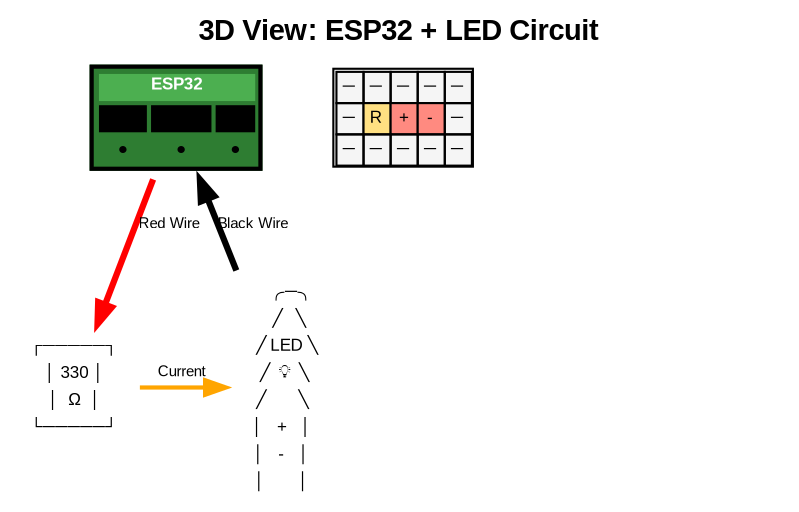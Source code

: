 digraph LED_3D {
    // Graph settings
    bgcolor="white";
    node [fontname="Arial", fontsize=8];
    edge [fontname="Arial", fontsize=7];
    
    // ESP32 Board representation
    esp32 [label=<
        <TABLE BORDER="2" CELLBORDER="0" CELLSPACING="2" BGCOLOR="#2E7D32">
            <TR><TD COLSPAN="3" BGCOLOR="#4CAF50"><FONT COLOR="white"><B>ESP32</B></FONT></TD></TR>
            <TR><TD BGCOLOR="#FFF">GND</TD><TD BGCOLOR="#FFF">GPIO2</TD><TD BGCOLOR="#FFF">3V3</TD></TR>
            <TR><TD>●</TD><TD>●</TD><TD>●</TD></TR>
        </TABLE>
    >, shape=plaintext];
    
    // Breadboard section
    breadboard [label=<
        <TABLE BORDER="1" CELLBORDER="1" CELLSPACING="0" BGCOLOR="#F5F5F5">
            <TR><TD>─</TD><TD>─</TD><TD>─</TD><TD>─</TD><TD>─</TD></TR>
            <TR><TD>─</TD><TD BGCOLOR="#FFE082">R</TD><TD BGCOLOR="#FF8A80">+</TD><TD BGCOLOR="#FF8A80">-</TD><TD>─</TD></TR>
            <TR><TD>─</TD><TD>─</TD><TD>─</TD><TD>─</TD><TD>─</TD></TR>
        </TABLE>
    >, shape=plaintext];
    
    // LED 3D representation
    led_3d [label=<
        <TABLE BORDER="0" CELLBORDER="0" CELLSPACING="0">
            <TR><TD>    ╭─╮</TD></TR>
            <TR><TD>   ╱   ╲</TD></TR>
            <TR><TD>  ╱ LED ╲</TD></TR>
            <TR><TD> ╱  💡  ╲</TD></TR>
            <TR><TD>╱       ╲</TD></TR>
            <TR><TD>│   +   │</TD></TR>
            <TR><TD>│   -   │</TD></TR>
            <TR><TD>│       │</TD></TR>
        </TABLE>
    >, shape=plaintext];
    
    // Resistor 3D
    resistor_3d [label=<
        <TABLE BORDER="0" CELLBORDER="0" CELLSPACING="0">
            <TR><TD>┌─────┐</TD></TR>
            <TR><TD>│ 330 │</TD></TR>
            <TR><TD>│  Ω  │</TD></TR>
            <TR><TD>└─────┘</TD></TR>
        </TABLE>
    >, shape=plaintext];
    
    // Wires
    wire1 [label="", shape=plaintext, fontcolor="red"];
    wire2 [label="", shape=plaintext, fontcolor="black"];
    
    // Connections with wire colors
    esp32 -> resistor_3d [label="Red Wire", color="red", penwidth=3];
    resistor_3d -> led_3d [label="Current", color="orange", penwidth=2];
    led_3d -> esp32 [label="Black Wire", color="black", penwidth=3];
    
    // Layout
    {rank=same; esp32; breadboard}
    {rank=same; resistor_3d; led_3d}
    
    // Title
    label="3D View: ESP32 + LED Circuit";
    labelloc="t";
    fontsize=14;
    fontname="Arial Bold";
}
